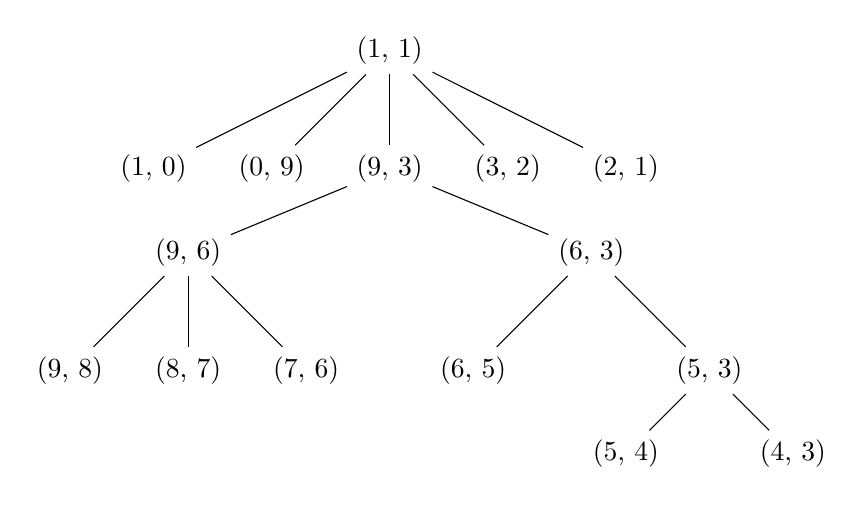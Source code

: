 \begin{tikzpicture}[scale=0.5, node distance={15mm}]
\node (1) {(1, 1)};
\node (5) [below of=1] {(9, 3)};
\node (7) [left of=5] {(0, 9)};
\node (6) [left of=7] {(1, 0)};
\node (8) [right of=5] {(3, 2)};
\node (9) [right of=8] {(2, 1)};
\node (4) [below left of=7] {(9, 6)};
\node (3) [below right of=8] {(6, 3)};
\node (15) [below of=4] {(8, 7)};
\node (14) [left of=15] {(9, 8)};
\node (13) [right of=15] {(7, 6)};
\node (nic) [below of=3] {};
\node (12) [left of=nic] {(6, 5)};
\node (2) [right of=nic] {(5, 3)};
\node (11) [below left of=2] {(5, 4)};
\node (10) [below right of=2] {(4, 3)};

\draw (1) -- (6); \draw (1) -- (7); \draw (1) -- (5); \draw (1) -- (8); \draw (1) -- (9);
\draw (5) -- (4); \draw (5) -- (3);
\draw (4) -- (14); \draw (4) -- (15); \draw (4) -- (13);
\draw (3) -- (12); \draw (3) -- (2);
\draw (2) -- (11); \draw (2) -- (10);

\end{tikzpicture}
